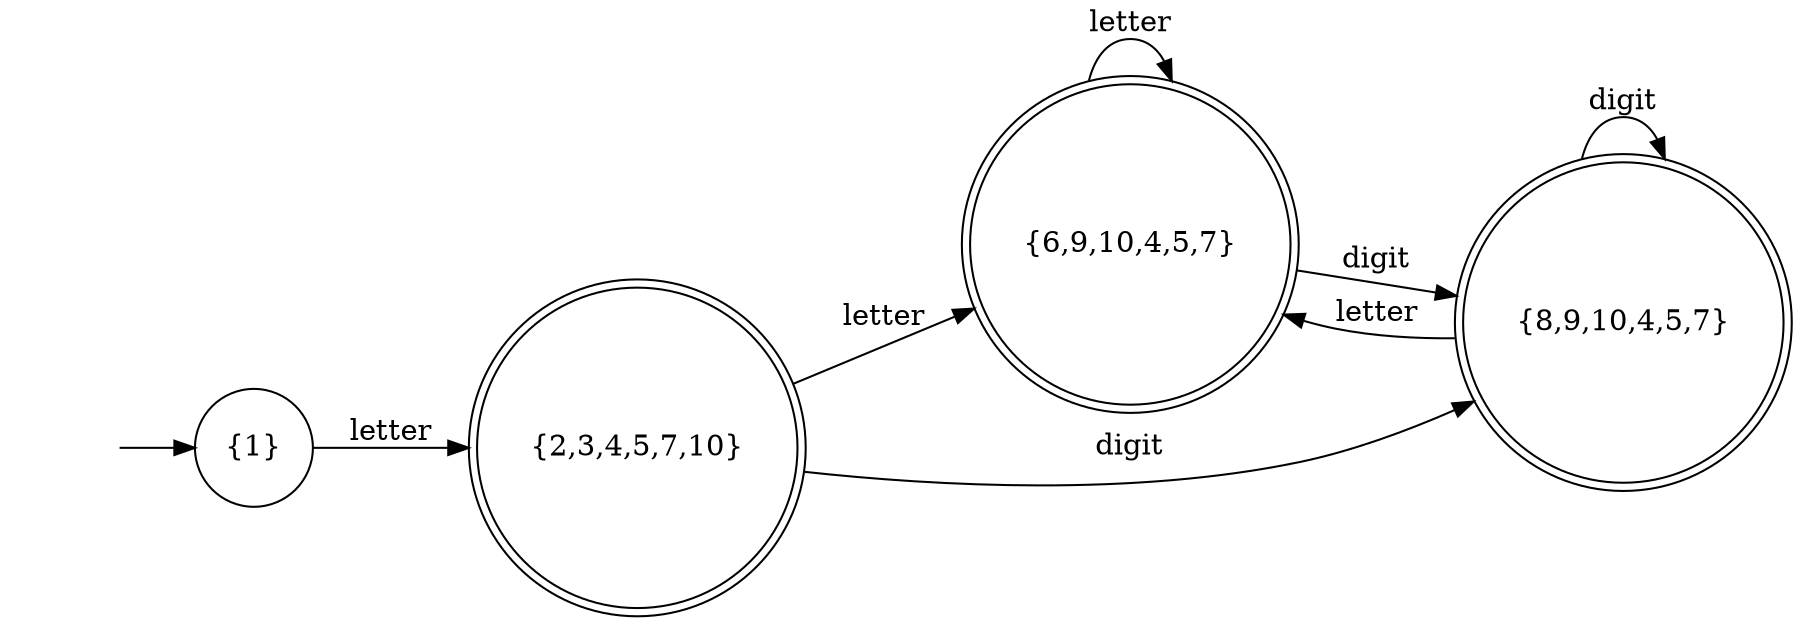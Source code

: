 digraph finite_state_machine {
	rankdir=LR;
	size="12,9!"
    S [ style=invis ];
	n0 [
        label = "{1}";
        shape = circle;
    ]
	n1 [ 
        label = "{2,3,4,5,7,10}";
        shape = doublecircle;
    ]
    n2 [ 
        label = "{6,9,10,4,5,7}";
        shape = doublecircle;
    ]
    n3 [ 
        label = "{8,9,10,4,5,7}";
        shape = doublecircle;
    ]
    S -> n0;
    n0 -> n1 [ label="letter" ];
    n1 -> n2 [ label="letter" ];
    n1 -> n3 [ label="digit" ];
    n2 -> n2 [ label="letter" ];
    n2 -> n3 [ label="digit" ];
    n3 -> n3 [ label="digit" ];
    n3 -> n2 [ label="letter" ];
}
